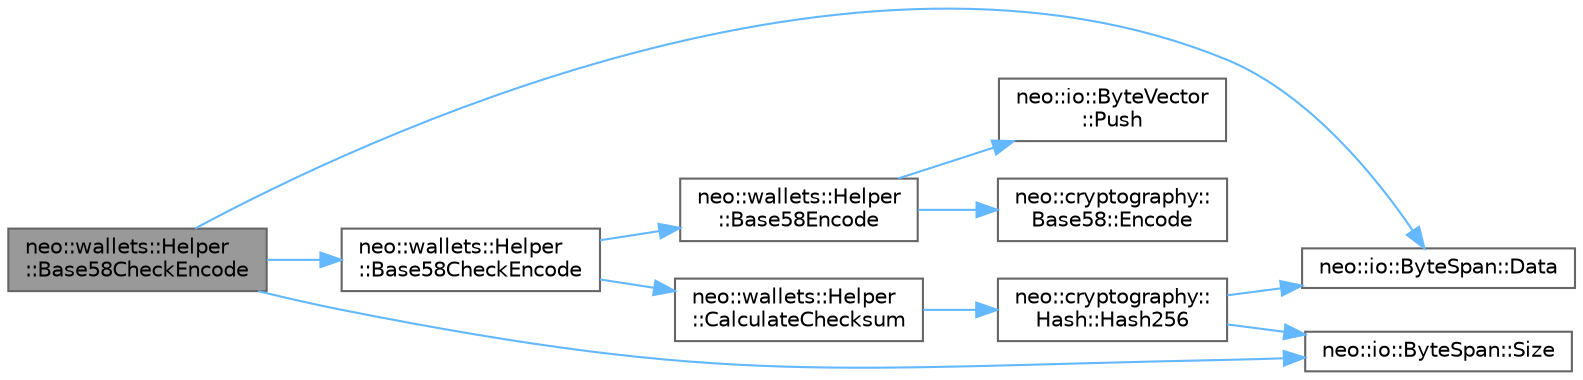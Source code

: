 digraph "neo::wallets::Helper::Base58CheckEncode"
{
 // LATEX_PDF_SIZE
  bgcolor="transparent";
  edge [fontname=Helvetica,fontsize=10,labelfontname=Helvetica,labelfontsize=10];
  node [fontname=Helvetica,fontsize=10,shape=box,height=0.2,width=0.4];
  rankdir="LR";
  Node1 [id="Node000001",label="neo::wallets::Helper\l::Base58CheckEncode",height=0.2,width=0.4,color="gray40", fillcolor="grey60", style="filled", fontcolor="black",tooltip="Base58Check encodes data (ByteSpan overload)."];
  Node1 -> Node2 [id="edge1_Node000001_Node000002",color="steelblue1",style="solid",tooltip=" "];
  Node2 [id="Node000002",label="neo::wallets::Helper\l::Base58CheckEncode",height=0.2,width=0.4,color="grey40", fillcolor="white", style="filled",URL="$classneo_1_1wallets_1_1_helper.html#a1eddada918e94f391054eaef569461e0",tooltip="Base58Check encodes data."];
  Node2 -> Node3 [id="edge2_Node000002_Node000003",color="steelblue1",style="solid",tooltip=" "];
  Node3 [id="Node000003",label="neo::wallets::Helper\l::Base58Encode",height=0.2,width=0.4,color="grey40", fillcolor="white", style="filled",URL="$classneo_1_1wallets_1_1_helper.html#a3e93c3da87aaa99b65a08b8adbdae171",tooltip="Base58 encodes data."];
  Node3 -> Node4 [id="edge3_Node000003_Node000004",color="steelblue1",style="solid",tooltip=" "];
  Node4 [id="Node000004",label="neo::cryptography::\lBase58::Encode",height=0.2,width=0.4,color="grey40", fillcolor="white", style="filled",URL="$classneo_1_1cryptography_1_1_base58.html#a49f77f0e94585ee10b21838a3026e3fd",tooltip="Encode bytes to Base58 string."];
  Node3 -> Node5 [id="edge4_Node000003_Node000005",color="steelblue1",style="solid",tooltip=" "];
  Node5 [id="Node000005",label="neo::io::ByteVector\l::Push",height=0.2,width=0.4,color="grey40", fillcolor="white", style="filled",URL="$classneo_1_1io_1_1_byte_vector.html#a57eb840afcbc9cd7b784081f9f546dab",tooltip="Pushes a byte to the end of the ByteVector."];
  Node2 -> Node6 [id="edge5_Node000002_Node000006",color="steelblue1",style="solid",tooltip=" "];
  Node6 [id="Node000006",label="neo::wallets::Helper\l::CalculateChecksum",height=0.2,width=0.4,color="grey40", fillcolor="white", style="filled",URL="$classneo_1_1wallets_1_1_helper.html#ab04fdceda00e06d143eaa4cb6e384e78",tooltip="Calculates the checksum for address generation."];
  Node6 -> Node7 [id="edge6_Node000006_Node000007",color="steelblue1",style="solid",tooltip=" "];
  Node7 [id="Node000007",label="neo::cryptography::\lHash::Hash256",height=0.2,width=0.4,color="grey40", fillcolor="white", style="filled",URL="$classneo_1_1cryptography_1_1_hash.html#a1f27587bba8d21efdec839f2679e1a90",tooltip="Computes Hash256 (double SHA256)."];
  Node7 -> Node8 [id="edge7_Node000007_Node000008",color="steelblue1",style="solid",tooltip=" "];
  Node8 [id="Node000008",label="neo::io::ByteSpan::Data",height=0.2,width=0.4,color="grey40", fillcolor="white", style="filled",URL="$classneo_1_1io_1_1_byte_span.html#a0285a19eb5cd212ecd1079e0bc5e494c",tooltip="Gets a pointer to the data."];
  Node7 -> Node9 [id="edge8_Node000007_Node000009",color="steelblue1",style="solid",tooltip=" "];
  Node9 [id="Node000009",label="neo::io::ByteSpan::Size",height=0.2,width=0.4,color="grey40", fillcolor="white", style="filled",URL="$classneo_1_1io_1_1_byte_span.html#a4a869430800a37dcbeefac6f36468fcb",tooltip="Gets the size of the ByteSpan."];
  Node1 -> Node8 [id="edge9_Node000001_Node000008",color="steelblue1",style="solid",tooltip=" "];
  Node1 -> Node9 [id="edge10_Node000001_Node000009",color="steelblue1",style="solid",tooltip=" "];
}
